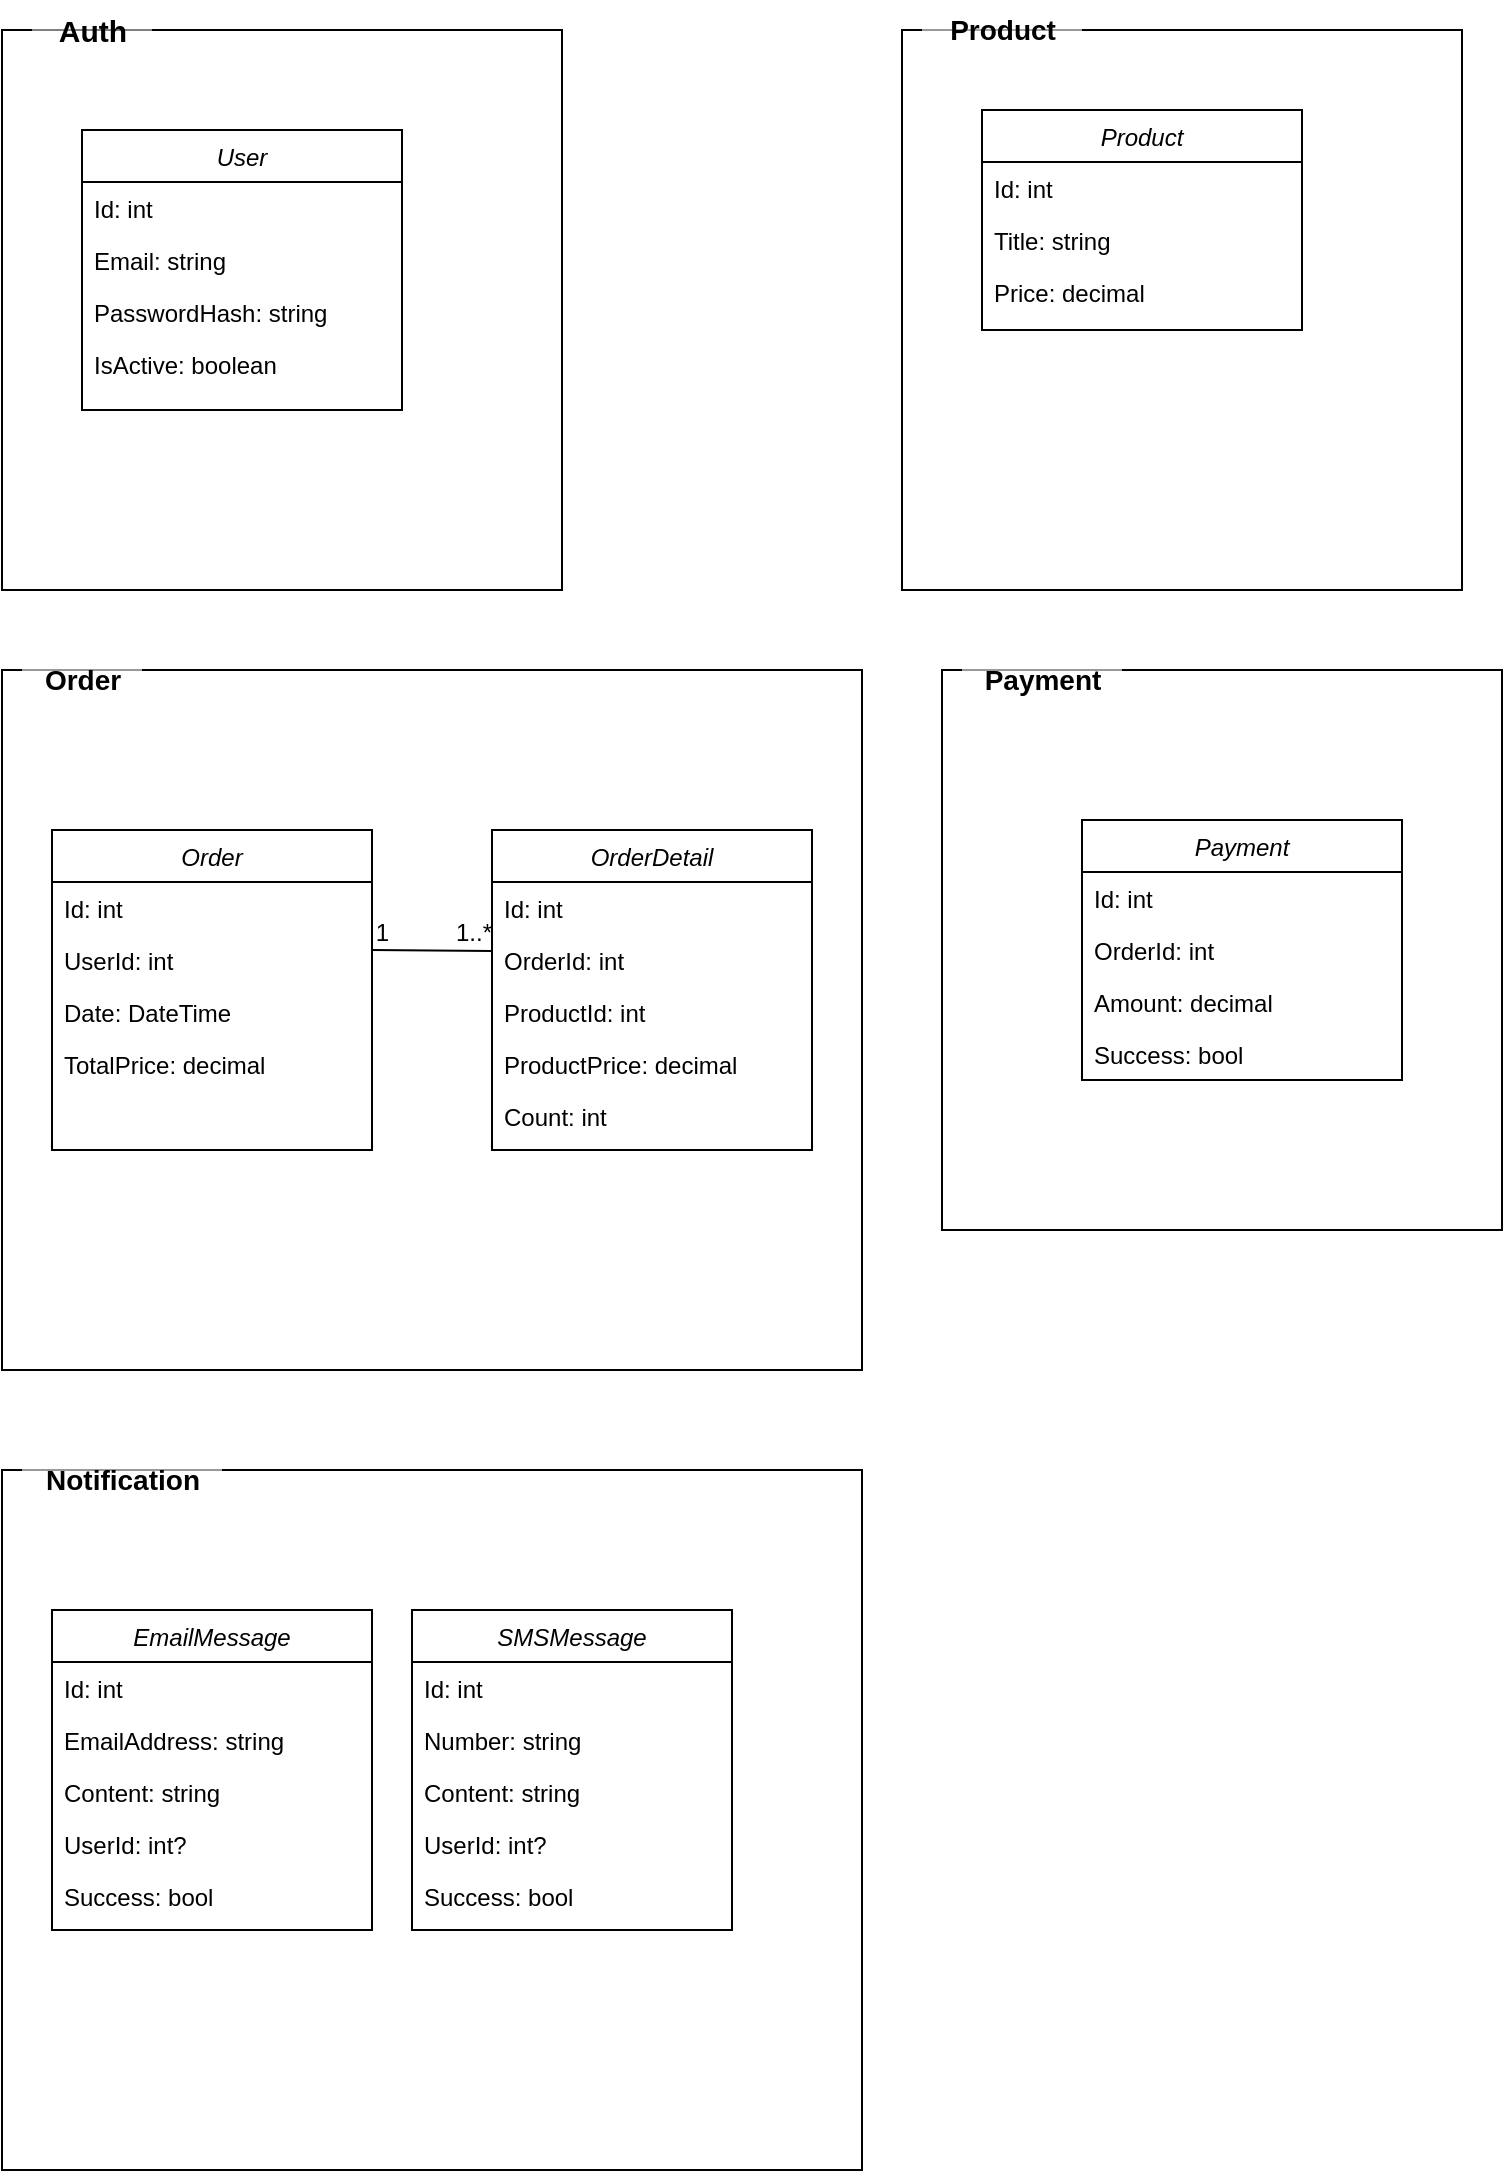 <mxfile version="24.7.17">
  <diagram id="C5RBs43oDa-KdzZeNtuy" name="Page-1">
    <mxGraphModel dx="1246" dy="1171" grid="1" gridSize="10" guides="1" tooltips="1" connect="1" arrows="1" fold="1" page="1" pageScale="1" pageWidth="827" pageHeight="1169" math="0" shadow="0">
      <root>
        <mxCell id="WIyWlLk6GJQsqaUBKTNV-0" />
        <mxCell id="WIyWlLk6GJQsqaUBKTNV-1" parent="WIyWlLk6GJQsqaUBKTNV-0" />
        <mxCell id="8gWV2TI0NP5kZ7ALOcf0-59" value="" style="whiteSpace=wrap;html=1;fillColor=default;" vertex="1" parent="WIyWlLk6GJQsqaUBKTNV-1">
          <mxGeometry x="40" y="760" width="430" height="350" as="geometry" />
        </mxCell>
        <mxCell id="8gWV2TI0NP5kZ7ALOcf0-57" value="" style="whiteSpace=wrap;html=1;aspect=fixed;fillColor=default;" vertex="1" parent="WIyWlLk6GJQsqaUBKTNV-1">
          <mxGeometry x="510" y="360" width="280" height="280" as="geometry" />
        </mxCell>
        <mxCell id="8gWV2TI0NP5kZ7ALOcf0-55" value="" style="whiteSpace=wrap;html=1;fillColor=default;" vertex="1" parent="WIyWlLk6GJQsqaUBKTNV-1">
          <mxGeometry x="40" y="360" width="430" height="350" as="geometry" />
        </mxCell>
        <mxCell id="8gWV2TI0NP5kZ7ALOcf0-53" value="" style="whiteSpace=wrap;html=1;aspect=fixed;fillColor=default;" vertex="1" parent="WIyWlLk6GJQsqaUBKTNV-1">
          <mxGeometry x="490" y="40" width="280" height="280" as="geometry" />
        </mxCell>
        <mxCell id="8gWV2TI0NP5kZ7ALOcf0-51" value="" style="whiteSpace=wrap;html=1;aspect=fixed;fillColor=default;" vertex="1" parent="WIyWlLk6GJQsqaUBKTNV-1">
          <mxGeometry x="40" y="40" width="280" height="280" as="geometry" />
        </mxCell>
        <mxCell id="zkfFHV4jXpPFQw0GAbJ--0" value="User" style="swimlane;fontStyle=2;align=center;verticalAlign=top;childLayout=stackLayout;horizontal=1;startSize=26;horizontalStack=0;resizeParent=1;resizeLast=0;collapsible=1;marginBottom=0;rounded=0;shadow=0;strokeWidth=1;" parent="WIyWlLk6GJQsqaUBKTNV-1" vertex="1">
          <mxGeometry x="80" y="90" width="160" height="140" as="geometry">
            <mxRectangle x="60" y="80" width="160" height="26" as="alternateBounds" />
          </mxGeometry>
        </mxCell>
        <mxCell id="zkfFHV4jXpPFQw0GAbJ--1" value="Id: int" style="text;align=left;verticalAlign=top;spacingLeft=4;spacingRight=4;overflow=hidden;rotatable=0;points=[[0,0.5],[1,0.5]];portConstraint=eastwest;" parent="zkfFHV4jXpPFQw0GAbJ--0" vertex="1">
          <mxGeometry y="26" width="160" height="26" as="geometry" />
        </mxCell>
        <mxCell id="zkfFHV4jXpPFQw0GAbJ--2" value="Email: string" style="text;align=left;verticalAlign=top;spacingLeft=4;spacingRight=4;overflow=hidden;rotatable=0;points=[[0,0.5],[1,0.5]];portConstraint=eastwest;rounded=0;shadow=0;html=0;" parent="zkfFHV4jXpPFQw0GAbJ--0" vertex="1">
          <mxGeometry y="52" width="160" height="26" as="geometry" />
        </mxCell>
        <mxCell id="zkfFHV4jXpPFQw0GAbJ--3" value="PasswordHash: string" style="text;align=left;verticalAlign=top;spacingLeft=4;spacingRight=4;overflow=hidden;rotatable=0;points=[[0,0.5],[1,0.5]];portConstraint=eastwest;rounded=0;shadow=0;html=0;" parent="zkfFHV4jXpPFQw0GAbJ--0" vertex="1">
          <mxGeometry y="78" width="160" height="26" as="geometry" />
        </mxCell>
        <mxCell id="8gWV2TI0NP5kZ7ALOcf0-4" value="IsActive: boolean" style="text;align=left;verticalAlign=top;spacingLeft=4;spacingRight=4;overflow=hidden;rotatable=0;points=[[0,0.5],[1,0.5]];portConstraint=eastwest;rounded=0;shadow=0;html=0;" vertex="1" parent="zkfFHV4jXpPFQw0GAbJ--0">
          <mxGeometry y="104" width="160" height="26" as="geometry" />
        </mxCell>
        <mxCell id="8gWV2TI0NP5kZ7ALOcf0-5" value="EmailMessage" style="swimlane;fontStyle=2;align=center;verticalAlign=top;childLayout=stackLayout;horizontal=1;startSize=26;horizontalStack=0;resizeParent=1;resizeLast=0;collapsible=1;marginBottom=0;rounded=0;shadow=0;strokeWidth=1;" vertex="1" parent="WIyWlLk6GJQsqaUBKTNV-1">
          <mxGeometry x="65" y="830" width="160" height="160" as="geometry">
            <mxRectangle x="60" y="80" width="160" height="26" as="alternateBounds" />
          </mxGeometry>
        </mxCell>
        <mxCell id="8gWV2TI0NP5kZ7ALOcf0-6" value="Id: int" style="text;align=left;verticalAlign=top;spacingLeft=4;spacingRight=4;overflow=hidden;rotatable=0;points=[[0,0.5],[1,0.5]];portConstraint=eastwest;" vertex="1" parent="8gWV2TI0NP5kZ7ALOcf0-5">
          <mxGeometry y="26" width="160" height="26" as="geometry" />
        </mxCell>
        <mxCell id="8gWV2TI0NP5kZ7ALOcf0-7" value="EmailAddress: string" style="text;align=left;verticalAlign=top;spacingLeft=4;spacingRight=4;overflow=hidden;rotatable=0;points=[[0,0.5],[1,0.5]];portConstraint=eastwest;rounded=0;shadow=0;html=0;" vertex="1" parent="8gWV2TI0NP5kZ7ALOcf0-5">
          <mxGeometry y="52" width="160" height="26" as="geometry" />
        </mxCell>
        <mxCell id="8gWV2TI0NP5kZ7ALOcf0-8" value="Content: string" style="text;align=left;verticalAlign=top;spacingLeft=4;spacingRight=4;overflow=hidden;rotatable=0;points=[[0,0.5],[1,0.5]];portConstraint=eastwest;rounded=0;shadow=0;html=0;" vertex="1" parent="8gWV2TI0NP5kZ7ALOcf0-5">
          <mxGeometry y="78" width="160" height="26" as="geometry" />
        </mxCell>
        <mxCell id="8gWV2TI0NP5kZ7ALOcf0-9" value="UserId: int?" style="text;align=left;verticalAlign=top;spacingLeft=4;spacingRight=4;overflow=hidden;rotatable=0;points=[[0,0.5],[1,0.5]];portConstraint=eastwest;rounded=0;shadow=0;html=0;" vertex="1" parent="8gWV2TI0NP5kZ7ALOcf0-5">
          <mxGeometry y="104" width="160" height="26" as="geometry" />
        </mxCell>
        <mxCell id="8gWV2TI0NP5kZ7ALOcf0-10" value="Success: bool" style="text;align=left;verticalAlign=top;spacingLeft=4;spacingRight=4;overflow=hidden;rotatable=0;points=[[0,0.5],[1,0.5]];portConstraint=eastwest;rounded=0;shadow=0;html=0;" vertex="1" parent="8gWV2TI0NP5kZ7ALOcf0-5">
          <mxGeometry y="130" width="160" height="26" as="geometry" />
        </mxCell>
        <mxCell id="8gWV2TI0NP5kZ7ALOcf0-11" value="SMSMessage" style="swimlane;fontStyle=2;align=center;verticalAlign=top;childLayout=stackLayout;horizontal=1;startSize=26;horizontalStack=0;resizeParent=1;resizeLast=0;collapsible=1;marginBottom=0;rounded=0;shadow=0;strokeWidth=1;" vertex="1" parent="WIyWlLk6GJQsqaUBKTNV-1">
          <mxGeometry x="245" y="830" width="160" height="160" as="geometry">
            <mxRectangle x="60" y="80" width="160" height="26" as="alternateBounds" />
          </mxGeometry>
        </mxCell>
        <mxCell id="8gWV2TI0NP5kZ7ALOcf0-12" value="Id: int" style="text;align=left;verticalAlign=top;spacingLeft=4;spacingRight=4;overflow=hidden;rotatable=0;points=[[0,0.5],[1,0.5]];portConstraint=eastwest;" vertex="1" parent="8gWV2TI0NP5kZ7ALOcf0-11">
          <mxGeometry y="26" width="160" height="26" as="geometry" />
        </mxCell>
        <mxCell id="8gWV2TI0NP5kZ7ALOcf0-13" value="Number: string" style="text;align=left;verticalAlign=top;spacingLeft=4;spacingRight=4;overflow=hidden;rotatable=0;points=[[0,0.5],[1,0.5]];portConstraint=eastwest;rounded=0;shadow=0;html=0;" vertex="1" parent="8gWV2TI0NP5kZ7ALOcf0-11">
          <mxGeometry y="52" width="160" height="26" as="geometry" />
        </mxCell>
        <mxCell id="8gWV2TI0NP5kZ7ALOcf0-14" value="Content: string" style="text;align=left;verticalAlign=top;spacingLeft=4;spacingRight=4;overflow=hidden;rotatable=0;points=[[0,0.5],[1,0.5]];portConstraint=eastwest;rounded=0;shadow=0;html=0;" vertex="1" parent="8gWV2TI0NP5kZ7ALOcf0-11">
          <mxGeometry y="78" width="160" height="26" as="geometry" />
        </mxCell>
        <mxCell id="8gWV2TI0NP5kZ7ALOcf0-15" value="UserId: int?" style="text;align=left;verticalAlign=top;spacingLeft=4;spacingRight=4;overflow=hidden;rotatable=0;points=[[0,0.5],[1,0.5]];portConstraint=eastwest;rounded=0;shadow=0;html=0;" vertex="1" parent="8gWV2TI0NP5kZ7ALOcf0-11">
          <mxGeometry y="104" width="160" height="26" as="geometry" />
        </mxCell>
        <mxCell id="8gWV2TI0NP5kZ7ALOcf0-16" value="Success: bool" style="text;align=left;verticalAlign=top;spacingLeft=4;spacingRight=4;overflow=hidden;rotatable=0;points=[[0,0.5],[1,0.5]];portConstraint=eastwest;rounded=0;shadow=0;html=0;" vertex="1" parent="8gWV2TI0NP5kZ7ALOcf0-11">
          <mxGeometry y="130" width="160" height="26" as="geometry" />
        </mxCell>
        <mxCell id="8gWV2TI0NP5kZ7ALOcf0-17" value="Order" style="swimlane;fontStyle=2;align=center;verticalAlign=top;childLayout=stackLayout;horizontal=1;startSize=26;horizontalStack=0;resizeParent=1;resizeLast=0;collapsible=1;marginBottom=0;rounded=0;shadow=0;strokeWidth=1;" vertex="1" parent="WIyWlLk6GJQsqaUBKTNV-1">
          <mxGeometry x="65" y="440" width="160" height="160" as="geometry">
            <mxRectangle x="60" y="80" width="160" height="26" as="alternateBounds" />
          </mxGeometry>
        </mxCell>
        <mxCell id="8gWV2TI0NP5kZ7ALOcf0-18" value="Id: int" style="text;align=left;verticalAlign=top;spacingLeft=4;spacingRight=4;overflow=hidden;rotatable=0;points=[[0,0.5],[1,0.5]];portConstraint=eastwest;" vertex="1" parent="8gWV2TI0NP5kZ7ALOcf0-17">
          <mxGeometry y="26" width="160" height="26" as="geometry" />
        </mxCell>
        <mxCell id="8gWV2TI0NP5kZ7ALOcf0-19" value="UserId: int" style="text;align=left;verticalAlign=top;spacingLeft=4;spacingRight=4;overflow=hidden;rotatable=0;points=[[0,0.5],[1,0.5]];portConstraint=eastwest;rounded=0;shadow=0;html=0;" vertex="1" parent="8gWV2TI0NP5kZ7ALOcf0-17">
          <mxGeometry y="52" width="160" height="26" as="geometry" />
        </mxCell>
        <mxCell id="8gWV2TI0NP5kZ7ALOcf0-20" value="Date: DateTime" style="text;align=left;verticalAlign=top;spacingLeft=4;spacingRight=4;overflow=hidden;rotatable=0;points=[[0,0.5],[1,0.5]];portConstraint=eastwest;rounded=0;shadow=0;html=0;" vertex="1" parent="8gWV2TI0NP5kZ7ALOcf0-17">
          <mxGeometry y="78" width="160" height="26" as="geometry" />
        </mxCell>
        <mxCell id="8gWV2TI0NP5kZ7ALOcf0-21" value="TotalPrice: decimal" style="text;align=left;verticalAlign=top;spacingLeft=4;spacingRight=4;overflow=hidden;rotatable=0;points=[[0,0.5],[1,0.5]];portConstraint=eastwest;rounded=0;shadow=0;html=0;" vertex="1" parent="8gWV2TI0NP5kZ7ALOcf0-17">
          <mxGeometry y="104" width="160" height="26" as="geometry" />
        </mxCell>
        <mxCell id="8gWV2TI0NP5kZ7ALOcf0-23" value="OrderDetail" style="swimlane;fontStyle=2;align=center;verticalAlign=top;childLayout=stackLayout;horizontal=1;startSize=26;horizontalStack=0;resizeParent=1;resizeLast=0;collapsible=1;marginBottom=0;rounded=0;shadow=0;strokeWidth=1;" vertex="1" parent="WIyWlLk6GJQsqaUBKTNV-1">
          <mxGeometry x="285" y="440" width="160" height="160" as="geometry">
            <mxRectangle x="60" y="80" width="160" height="26" as="alternateBounds" />
          </mxGeometry>
        </mxCell>
        <mxCell id="8gWV2TI0NP5kZ7ALOcf0-24" value="Id: int" style="text;align=left;verticalAlign=top;spacingLeft=4;spacingRight=4;overflow=hidden;rotatable=0;points=[[0,0.5],[1,0.5]];portConstraint=eastwest;" vertex="1" parent="8gWV2TI0NP5kZ7ALOcf0-23">
          <mxGeometry y="26" width="160" height="26" as="geometry" />
        </mxCell>
        <mxCell id="8gWV2TI0NP5kZ7ALOcf0-25" value="OrderId: int" style="text;align=left;verticalAlign=top;spacingLeft=4;spacingRight=4;overflow=hidden;rotatable=0;points=[[0,0.5],[1,0.5]];portConstraint=eastwest;rounded=0;shadow=0;html=0;" vertex="1" parent="8gWV2TI0NP5kZ7ALOcf0-23">
          <mxGeometry y="52" width="160" height="26" as="geometry" />
        </mxCell>
        <mxCell id="8gWV2TI0NP5kZ7ALOcf0-26" value="ProductId: int" style="text;align=left;verticalAlign=top;spacingLeft=4;spacingRight=4;overflow=hidden;rotatable=0;points=[[0,0.5],[1,0.5]];portConstraint=eastwest;rounded=0;shadow=0;html=0;" vertex="1" parent="8gWV2TI0NP5kZ7ALOcf0-23">
          <mxGeometry y="78" width="160" height="26" as="geometry" />
        </mxCell>
        <mxCell id="8gWV2TI0NP5kZ7ALOcf0-27" value="ProductPrice: decimal" style="text;align=left;verticalAlign=top;spacingLeft=4;spacingRight=4;overflow=hidden;rotatable=0;points=[[0,0.5],[1,0.5]];portConstraint=eastwest;rounded=0;shadow=0;html=0;" vertex="1" parent="8gWV2TI0NP5kZ7ALOcf0-23">
          <mxGeometry y="104" width="160" height="26" as="geometry" />
        </mxCell>
        <mxCell id="8gWV2TI0NP5kZ7ALOcf0-28" value="Count: int" style="text;align=left;verticalAlign=top;spacingLeft=4;spacingRight=4;overflow=hidden;rotatable=0;points=[[0,0.5],[1,0.5]];portConstraint=eastwest;rounded=0;shadow=0;html=0;" vertex="1" parent="8gWV2TI0NP5kZ7ALOcf0-23">
          <mxGeometry y="130" width="160" height="26" as="geometry" />
        </mxCell>
        <mxCell id="8gWV2TI0NP5kZ7ALOcf0-29" value="" style="endArrow=none;shadow=0;strokeWidth=1;rounded=0;curved=0;endFill=0;edgeStyle=elbowEdgeStyle;elbow=vertical;entryX=0;entryY=0.5;entryDx=0;entryDy=0;strokeColor=default;" edge="1" parent="WIyWlLk6GJQsqaUBKTNV-1">
          <mxGeometry x="0.5" y="41" relative="1" as="geometry">
            <mxPoint x="225" y="500" as="sourcePoint" />
            <mxPoint x="285" y="501" as="targetPoint" />
            <mxPoint x="-40" y="32" as="offset" />
          </mxGeometry>
        </mxCell>
        <mxCell id="8gWV2TI0NP5kZ7ALOcf0-30" value="1..*" style="resizable=0;align=left;verticalAlign=bottom;labelBackgroundColor=none;fontSize=12;" connectable="0" vertex="1" parent="8gWV2TI0NP5kZ7ALOcf0-29">
          <mxGeometry x="-1" relative="1" as="geometry">
            <mxPoint x="40" as="offset" />
          </mxGeometry>
        </mxCell>
        <mxCell id="8gWV2TI0NP5kZ7ALOcf0-31" value="1" style="resizable=0;align=right;verticalAlign=bottom;labelBackgroundColor=none;fontSize=12;" connectable="0" vertex="1" parent="8gWV2TI0NP5kZ7ALOcf0-29">
          <mxGeometry x="1" relative="1" as="geometry">
            <mxPoint x="-50" y="-1" as="offset" />
          </mxGeometry>
        </mxCell>
        <mxCell id="8gWV2TI0NP5kZ7ALOcf0-36" value="Payment" style="swimlane;fontStyle=2;align=center;verticalAlign=top;childLayout=stackLayout;horizontal=1;startSize=26;horizontalStack=0;resizeParent=1;resizeLast=0;collapsible=1;marginBottom=0;rounded=0;shadow=0;strokeWidth=1;" vertex="1" parent="WIyWlLk6GJQsqaUBKTNV-1">
          <mxGeometry x="580" y="435" width="160" height="130" as="geometry">
            <mxRectangle x="60" y="80" width="160" height="26" as="alternateBounds" />
          </mxGeometry>
        </mxCell>
        <mxCell id="8gWV2TI0NP5kZ7ALOcf0-37" value="Id: int" style="text;align=left;verticalAlign=top;spacingLeft=4;spacingRight=4;overflow=hidden;rotatable=0;points=[[0,0.5],[1,0.5]];portConstraint=eastwest;" vertex="1" parent="8gWV2TI0NP5kZ7ALOcf0-36">
          <mxGeometry y="26" width="160" height="26" as="geometry" />
        </mxCell>
        <mxCell id="8gWV2TI0NP5kZ7ALOcf0-38" value="OrderId: int" style="text;align=left;verticalAlign=top;spacingLeft=4;spacingRight=4;overflow=hidden;rotatable=0;points=[[0,0.5],[1,0.5]];portConstraint=eastwest;rounded=0;shadow=0;html=0;" vertex="1" parent="8gWV2TI0NP5kZ7ALOcf0-36">
          <mxGeometry y="52" width="160" height="26" as="geometry" />
        </mxCell>
        <mxCell id="8gWV2TI0NP5kZ7ALOcf0-39" value="Amount: decimal" style="text;align=left;verticalAlign=top;spacingLeft=4;spacingRight=4;overflow=hidden;rotatable=0;points=[[0,0.5],[1,0.5]];portConstraint=eastwest;rounded=0;shadow=0;html=0;" vertex="1" parent="8gWV2TI0NP5kZ7ALOcf0-36">
          <mxGeometry y="78" width="160" height="26" as="geometry" />
        </mxCell>
        <mxCell id="8gWV2TI0NP5kZ7ALOcf0-41" value="Success: bool" style="text;align=left;verticalAlign=top;spacingLeft=4;spacingRight=4;overflow=hidden;rotatable=0;points=[[0,0.5],[1,0.5]];portConstraint=eastwest;rounded=0;shadow=0;html=0;" vertex="1" parent="8gWV2TI0NP5kZ7ALOcf0-36">
          <mxGeometry y="104" width="160" height="26" as="geometry" />
        </mxCell>
        <mxCell id="8gWV2TI0NP5kZ7ALOcf0-42" value="Product" style="swimlane;fontStyle=2;align=center;verticalAlign=top;childLayout=stackLayout;horizontal=1;startSize=26;horizontalStack=0;resizeParent=1;resizeLast=0;collapsible=1;marginBottom=0;rounded=0;shadow=0;strokeWidth=1;" vertex="1" parent="WIyWlLk6GJQsqaUBKTNV-1">
          <mxGeometry x="530" y="80" width="160" height="110" as="geometry">
            <mxRectangle x="60" y="80" width="160" height="26" as="alternateBounds" />
          </mxGeometry>
        </mxCell>
        <mxCell id="8gWV2TI0NP5kZ7ALOcf0-43" value="Id: int" style="text;align=left;verticalAlign=top;spacingLeft=4;spacingRight=4;overflow=hidden;rotatable=0;points=[[0,0.5],[1,0.5]];portConstraint=eastwest;" vertex="1" parent="8gWV2TI0NP5kZ7ALOcf0-42">
          <mxGeometry y="26" width="160" height="26" as="geometry" />
        </mxCell>
        <mxCell id="8gWV2TI0NP5kZ7ALOcf0-44" value="Title: string" style="text;align=left;verticalAlign=top;spacingLeft=4;spacingRight=4;overflow=hidden;rotatable=0;points=[[0,0.5],[1,0.5]];portConstraint=eastwest;rounded=0;shadow=0;html=0;" vertex="1" parent="8gWV2TI0NP5kZ7ALOcf0-42">
          <mxGeometry y="52" width="160" height="26" as="geometry" />
        </mxCell>
        <mxCell id="8gWV2TI0NP5kZ7ALOcf0-45" value="Price: decimal" style="text;align=left;verticalAlign=top;spacingLeft=4;spacingRight=4;overflow=hidden;rotatable=0;points=[[0,0.5],[1,0.5]];portConstraint=eastwest;rounded=0;shadow=0;html=0;" vertex="1" parent="8gWV2TI0NP5kZ7ALOcf0-42">
          <mxGeometry y="78" width="160" height="26" as="geometry" />
        </mxCell>
        <mxCell id="8gWV2TI0NP5kZ7ALOcf0-52" value="&lt;b&gt;&lt;font style=&quot;font-size: 15px;&quot;&gt;Auth&lt;/font&gt;&lt;/b&gt;" style="text;html=1;align=center;verticalAlign=middle;resizable=0;points=[];autosize=1;strokeColor=none;fillColor=default;fillStyle=auto;opacity=50;" vertex="1" parent="WIyWlLk6GJQsqaUBKTNV-1">
          <mxGeometry x="55" y="25" width="60" height="30" as="geometry" />
        </mxCell>
        <mxCell id="8gWV2TI0NP5kZ7ALOcf0-54" value="&lt;b&gt;&lt;font style=&quot;font-size: 14px;&quot;&gt;Product&lt;/font&gt;&lt;/b&gt;" style="text;html=1;align=center;verticalAlign=middle;resizable=0;points=[];autosize=1;strokeColor=none;fillColor=default;opacity=60;rounded=0;glass=1;shadow=0;" vertex="1" parent="WIyWlLk6GJQsqaUBKTNV-1">
          <mxGeometry x="500" y="25" width="80" height="30" as="geometry" />
        </mxCell>
        <mxCell id="8gWV2TI0NP5kZ7ALOcf0-56" value="&lt;b&gt;&lt;font style=&quot;font-size: 14px;&quot;&gt;Order&lt;/font&gt;&lt;/b&gt;" style="text;html=1;align=center;verticalAlign=middle;resizable=0;points=[];autosize=1;strokeColor=none;fillColor=default;opacity=60;" vertex="1" parent="WIyWlLk6GJQsqaUBKTNV-1">
          <mxGeometry x="50" y="350" width="60" height="30" as="geometry" />
        </mxCell>
        <mxCell id="8gWV2TI0NP5kZ7ALOcf0-58" value="&lt;b&gt;&lt;font style=&quot;font-size: 14px;&quot;&gt;Payment&lt;/font&gt;&lt;/b&gt;" style="text;html=1;align=center;verticalAlign=middle;resizable=0;points=[];autosize=1;strokeColor=none;fillColor=default;shadow=0;opacity=60;" vertex="1" parent="WIyWlLk6GJQsqaUBKTNV-1">
          <mxGeometry x="520" y="350" width="80" height="30" as="geometry" />
        </mxCell>
        <mxCell id="8gWV2TI0NP5kZ7ALOcf0-60" value="&lt;b&gt;&lt;font style=&quot;font-size: 14px;&quot;&gt;Notification&lt;/font&gt;&lt;/b&gt;" style="text;html=1;align=center;verticalAlign=middle;resizable=0;points=[];autosize=1;strokeColor=none;fillColor=default;glass=0;opacity=60;" vertex="1" parent="WIyWlLk6GJQsqaUBKTNV-1">
          <mxGeometry x="50" y="750" width="100" height="30" as="geometry" />
        </mxCell>
      </root>
    </mxGraphModel>
  </diagram>
</mxfile>
